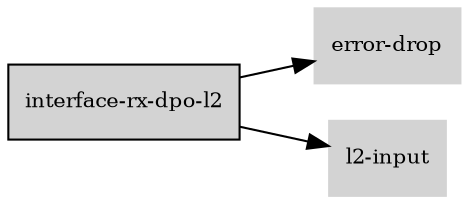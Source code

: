 digraph "interface_rx_dpo_l2_subgraph" {
  rankdir=LR;
  node [shape=box, style=filled, fontsize=10, color=lightgray, fontcolor=black, fillcolor=lightgray];
  "interface-rx-dpo-l2" [color=black, fontcolor=black, fillcolor=lightgray];
  edge [fontsize=8];
  "interface-rx-dpo-l2" -> "error-drop";
  "interface-rx-dpo-l2" -> "l2-input";
}
